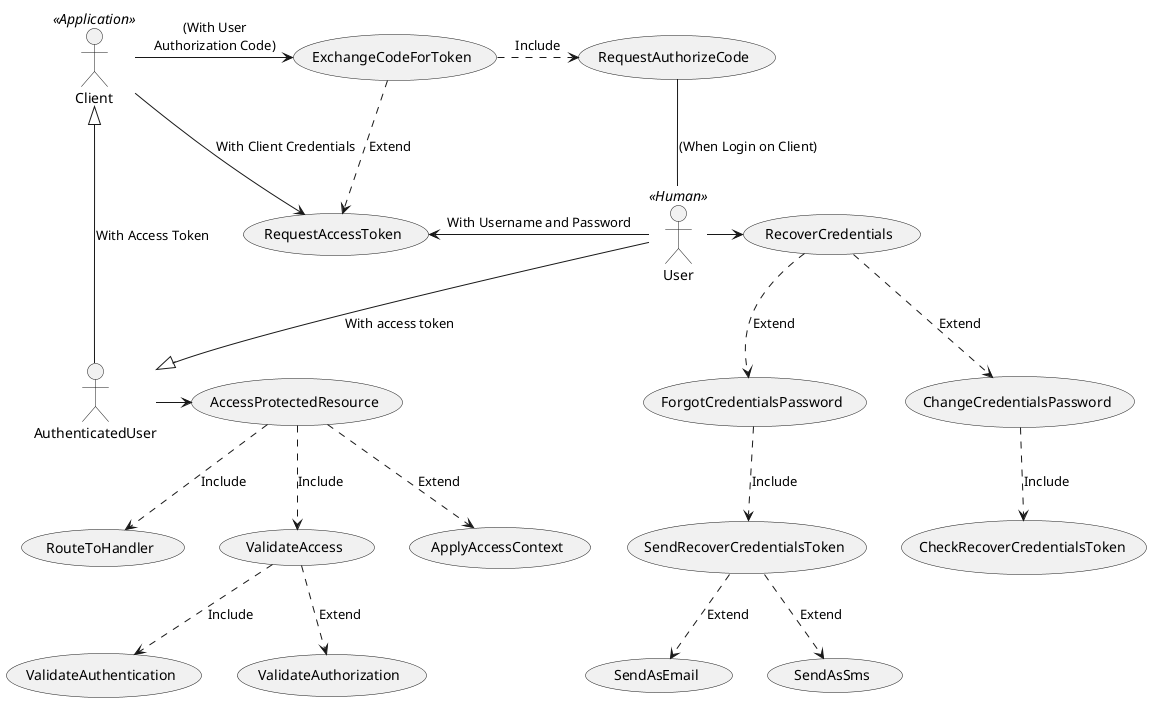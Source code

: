 @startuml AccessControl
actor User << Human >>
    usecase RequestAccessToken
    usecase RecoverCredentials
        usecase ForgotCredentialsPassword
        RecoverCredentials -.> ForgotCredentialsPassword: Extend
            usecase SendRecoverCredentialsToken
            ForgotCredentialsPassword -.> SendRecoverCredentialsToken: Include
                usecase SendAsEmail
                usecase SendAsSms
                SendRecoverCredentialsToken -.> SendAsEmail: Extend
                SendRecoverCredentialsToken -.> SendAsSms: Extend
        usecase ChangeCredentialsPassword
        RecoverCredentials -.> ChangeCredentialsPassword: Extend
        usecase CheckRecoverCredentialsToken
        ChangeCredentialsPassword -.> CheckRecoverCredentialsToken: Include
    User -left-> RequestAccessToken: With Username and Password
    User -> RecoverCredentials
actor AuthenticatedUser
    AuthenticatedUser <|-up- User: With access token
    usecase AccessProtectedResource
        usecase ValidateAuthentication
        usecase ValidateAuthorization
        usecase ValidateAccess
            ValidateAccess -.> ValidateAuthentication: Include
            ValidateAccess -.> ValidateAuthorization: Extend
        usecase ApplyAccessContext
        usecase RouteToHandler
        AuthenticatedUser -> AccessProtectedResource
        AccessProtectedResource -.> ValidateAccess: Include
        AccessProtectedResource -.> RouteToHandler: Include
        AccessProtectedResource -.> ApplyAccessContext: Extend
actor Client << Application >>
    Client <|- AuthenticatedUser: With Access Token
    usecase ExchangeCodeForToken
    usecase RequestAuthorizeCode
    RequestAuthorizeCode -- User: (When Login on Client)
    Client -> RequestAccessToken: With Client Credentials
    Client -> ExchangeCodeForToken: (With User\nAuthorization Code)
    ExchangeCodeForToken -right.> RequestAuthorizeCode: Include
    ExchangeCodeForToken -.> RequestAccessToken: Extend
@enduml

